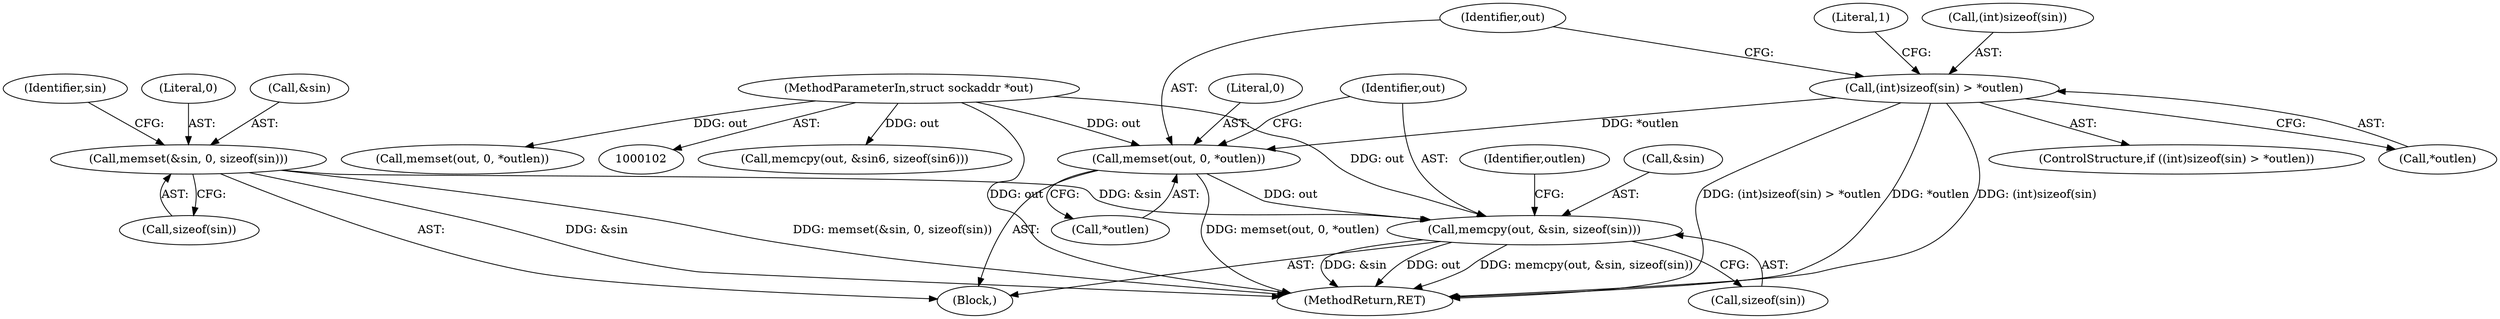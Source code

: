 digraph "0_libevent_329acc18a0768c21ba22522f01a5c7f46cacc4d5@API" {
"1000415" [label="(Call,memcpy(out, &sin, sizeof(sin)))"];
"1000410" [label="(Call,memset(out, 0, *outlen))"];
"1000104" [label="(MethodParameterIn,struct sockaddr *out)"];
"1000400" [label="(Call,(int)sizeof(sin) > *outlen)"];
"1000363" [label="(Call,memset(&sin, 0, sizeof(sin)))"];
"1000419" [label="(Call,sizeof(sin))"];
"1000412" [label="(Literal,0)"];
"1000416" [label="(Identifier,out)"];
"1000400" [label="(Call,(int)sizeof(sin) > *outlen)"];
"1000401" [label="(Call,(int)sizeof(sin))"];
"1000347" [label="(Call,memcpy(out, &sin6, sizeof(sin6)))"];
"1000364" [label="(Call,&sin)"];
"1000410" [label="(Call,memset(out, 0, *outlen))"];
"1000361" [label="(Block,)"];
"1000417" [label="(Call,&sin)"];
"1000411" [label="(Identifier,out)"];
"1000415" [label="(Call,memcpy(out, &sin, sizeof(sin)))"];
"1000363" [label="(Call,memset(&sin, 0, sizeof(sin)))"];
"1000104" [label="(MethodParameterIn,struct sockaddr *out)"];
"1000428" [label="(MethodReturn,RET)"];
"1000413" [label="(Call,*outlen)"];
"1000405" [label="(Call,*outlen)"];
"1000399" [label="(ControlStructure,if ((int)sizeof(sin) > *outlen))"];
"1000371" [label="(Identifier,sin)"];
"1000366" [label="(Literal,0)"];
"1000409" [label="(Literal,1)"];
"1000423" [label="(Identifier,outlen)"];
"1000367" [label="(Call,sizeof(sin))"];
"1000342" [label="(Call,memset(out, 0, *outlen))"];
"1000415" -> "1000361"  [label="AST: "];
"1000415" -> "1000419"  [label="CFG: "];
"1000416" -> "1000415"  [label="AST: "];
"1000417" -> "1000415"  [label="AST: "];
"1000419" -> "1000415"  [label="AST: "];
"1000423" -> "1000415"  [label="CFG: "];
"1000415" -> "1000428"  [label="DDG: out"];
"1000415" -> "1000428"  [label="DDG: memcpy(out, &sin, sizeof(sin))"];
"1000415" -> "1000428"  [label="DDG: &sin"];
"1000410" -> "1000415"  [label="DDG: out"];
"1000104" -> "1000415"  [label="DDG: out"];
"1000363" -> "1000415"  [label="DDG: &sin"];
"1000410" -> "1000361"  [label="AST: "];
"1000410" -> "1000413"  [label="CFG: "];
"1000411" -> "1000410"  [label="AST: "];
"1000412" -> "1000410"  [label="AST: "];
"1000413" -> "1000410"  [label="AST: "];
"1000416" -> "1000410"  [label="CFG: "];
"1000410" -> "1000428"  [label="DDG: memset(out, 0, *outlen)"];
"1000104" -> "1000410"  [label="DDG: out"];
"1000400" -> "1000410"  [label="DDG: *outlen"];
"1000104" -> "1000102"  [label="AST: "];
"1000104" -> "1000428"  [label="DDG: out"];
"1000104" -> "1000342"  [label="DDG: out"];
"1000104" -> "1000347"  [label="DDG: out"];
"1000400" -> "1000399"  [label="AST: "];
"1000400" -> "1000405"  [label="CFG: "];
"1000401" -> "1000400"  [label="AST: "];
"1000405" -> "1000400"  [label="AST: "];
"1000409" -> "1000400"  [label="CFG: "];
"1000411" -> "1000400"  [label="CFG: "];
"1000400" -> "1000428"  [label="DDG: *outlen"];
"1000400" -> "1000428"  [label="DDG: (int)sizeof(sin)"];
"1000400" -> "1000428"  [label="DDG: (int)sizeof(sin) > *outlen"];
"1000363" -> "1000361"  [label="AST: "];
"1000363" -> "1000367"  [label="CFG: "];
"1000364" -> "1000363"  [label="AST: "];
"1000366" -> "1000363"  [label="AST: "];
"1000367" -> "1000363"  [label="AST: "];
"1000371" -> "1000363"  [label="CFG: "];
"1000363" -> "1000428"  [label="DDG: &sin"];
"1000363" -> "1000428"  [label="DDG: memset(&sin, 0, sizeof(sin))"];
}
